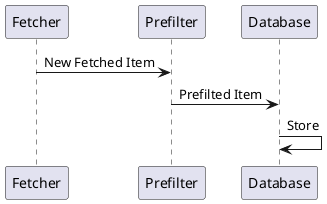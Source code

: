 @startuml
Fetcher -> Prefilter: New Fetched Item
Prefilter -> Database: Prefilted Item
Database -> Database: Store
@enduml
